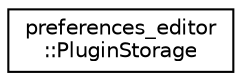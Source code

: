 digraph "Graphical Class Hierarchy"
{
 // LATEX_PDF_SIZE
  edge [fontname="Helvetica",fontsize="10",labelfontname="Helvetica",labelfontsize="10"];
  node [fontname="Helvetica",fontsize="10",shape=record];
  rankdir="LR";
  Node0 [label="preferences_editor\l::PluginStorage",height=0.2,width=0.4,color="black", fillcolor="white", style="filled",URL="$classpreferences__editor_1_1_plugin_storage.html",tooltip="The PluginStorage class."];
}

